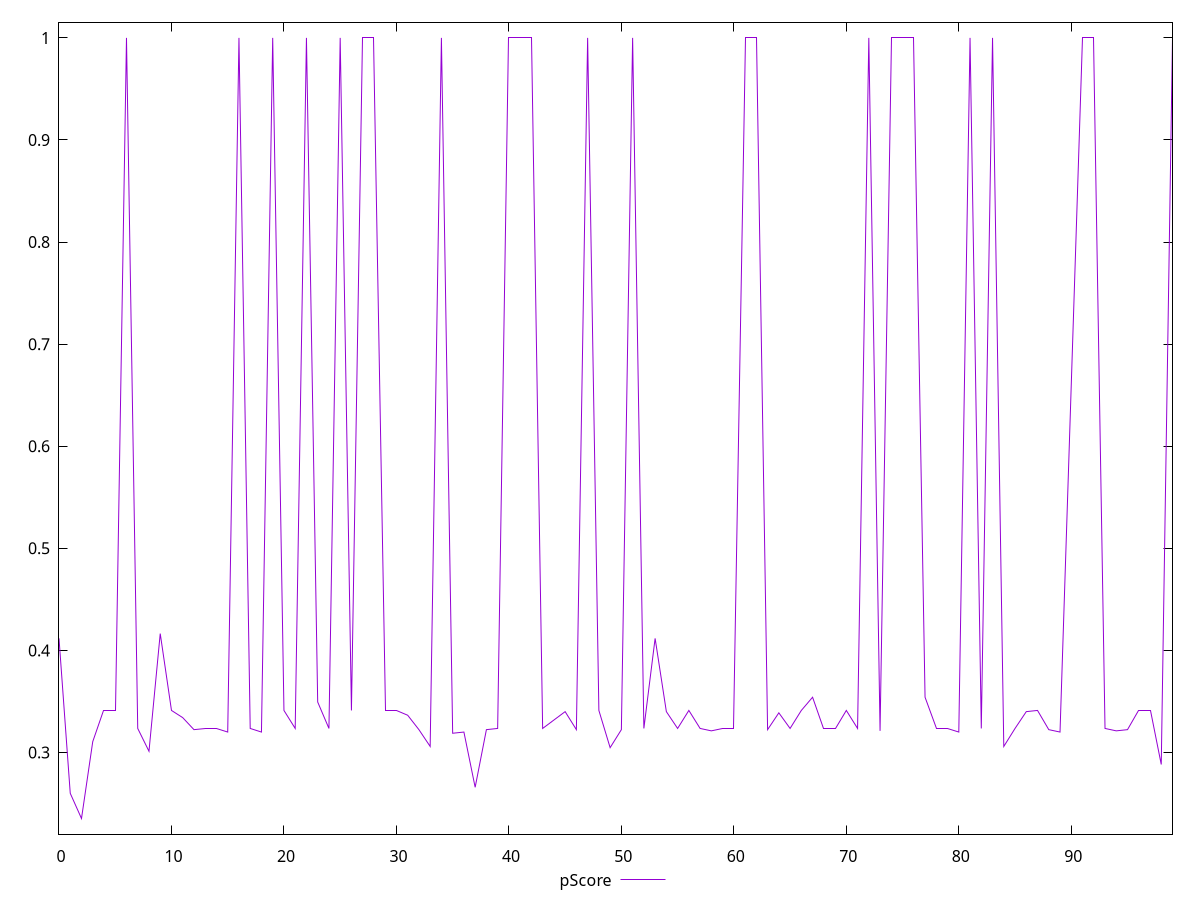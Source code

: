 reset

$pScore <<EOF
0 0.4117647058823529
1 0.26
2 0.23529411764705882
3 0.3105882352941176
4 0.3411764705882353
5 0.3411764705882353
6 1
7 0.32352941176470584
8 0.30117647058823527
9 0.41647058823529415
10 0.3411764705882353
11 0.3341176470588235
12 0.3223529411764706
13 0.32352941176470584
14 0.32352941176470584
15 0.32
16 1
17 0.32352941176470584
18 0.32
19 1
20 0.3411764705882353
21 0.32352941176470584
22 1
23 0.3494117647058823
24 0.32352941176470584
25 1
26 0.3411764705882353
27 1
28 1
29 0.3411764705882353
30 0.3411764705882353
31 0.3364705882352941
32 0.3223529411764706
33 0.3058823529411765
34 1
35 0.31882352941176473
36 0.32
37 0.26588235294117646
38 0.3223529411764706
39 0.32352941176470584
40 1
41 1
42 1
43 0.32352941176470584
44 0.33176470588235296
45 0.33999999999999997
46 0.3223529411764706
47 1
48 0.3411764705882353
49 0.30470588235294116
50 0.3223529411764706
51 1
52 0.32352941176470584
53 0.4117647058823529
54 0.33999999999999997
55 0.32352941176470584
56 0.3411764705882353
57 0.32352941176470584
58 0.3211764705882353
59 0.32352941176470584
60 0.32352941176470584
61 1
62 1
63 0.3223529411764706
64 0.3388235294117647
65 0.32352941176470584
66 0.3411764705882353
67 0.35411764705882354
68 0.32352941176470584
69 0.32352941176470584
70 0.3411764705882353
71 0.32352941176470584
72 1
73 0.3211764705882353
74 1
75 1
76 1
77 0.35411764705882354
78 0.32352941176470584
79 0.32352941176470584
80 0.32
81 1
82 0.32352941176470584
83 1
84 0.3058823529411765
85 0.32352941176470584
86 0.33999999999999997
87 0.3411764705882353
88 0.3223529411764706
89 0.32
91 1
92 1
93 0.32352941176470584
94 0.3211764705882353
95 0.3223529411764706
96 0.3411764705882353
97 0.3411764705882353
98 0.28823529411764703
99 1
EOF

set key outside below
set xrange [0:99]
set yrange [0.22:1.015294117647059]
set trange [0.22:1.015294117647059]
set terminal svg size 640, 500 enhanced background rgb 'white'
set output "report/report_00029_2021-02-24T13-36-40.390Z/unused-javascript/samples/card/pScore/values.svg"

plot $pScore title "pScore" with line

reset
